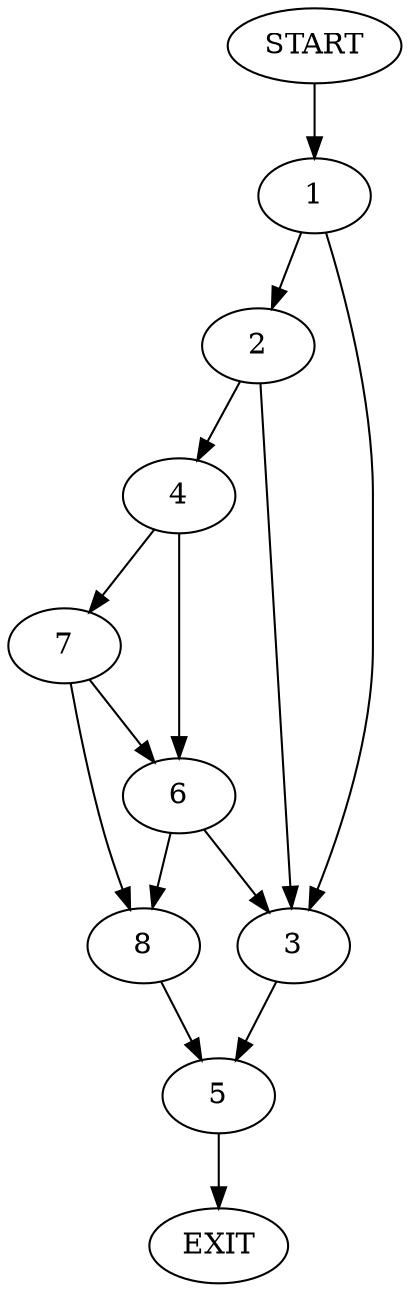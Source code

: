 digraph {
0 [label="START"]
9 [label="EXIT"]
0 -> 1
1 -> 2
1 -> 3
2 -> 4
2 -> 3
3 -> 5
4 -> 6
4 -> 7
6 -> 8
6 -> 3
7 -> 6
7 -> 8
8 -> 5
5 -> 9
}
